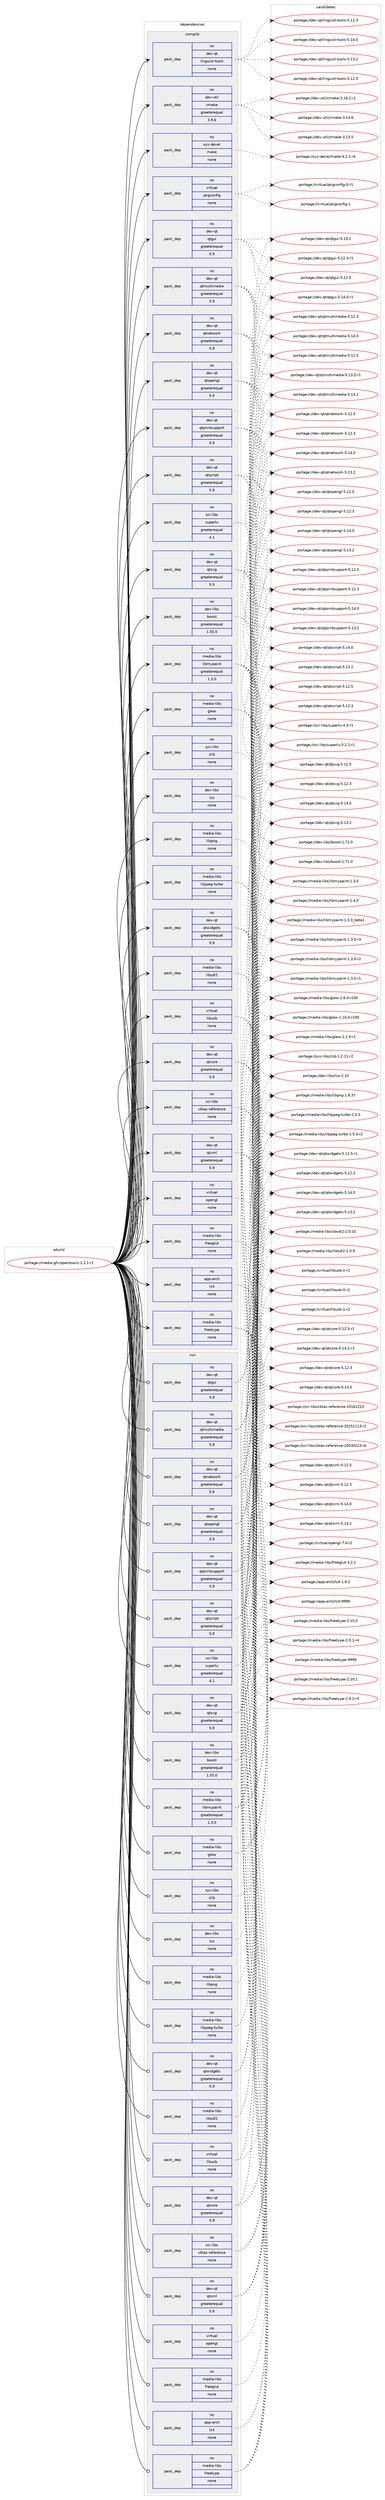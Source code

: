 digraph prolog {

# *************
# Graph options
# *************

newrank=true;
concentrate=true;
compound=true;
graph [rankdir=LR,fontname=Helvetica,fontsize=10,ranksep=1.5];#, ranksep=2.5, nodesep=0.2];
edge  [arrowhead=vee];
node  [fontname=Helvetica,fontsize=10];

# **********
# The ebuild
# **********

subgraph cluster_leftcol {
color=gray;
label=<<i>ebuild</i>>;
id [label="portage://media-gfx/opentoonz-1.2.1-r1", color=red, width=4, href="../media-gfx/opentoonz-1.2.1-r1.svg"];
}

# ****************
# The dependencies
# ****************

subgraph cluster_midcol {
color=gray;
label=<<i>dependencies</i>>;
subgraph cluster_compile {
fillcolor="#eeeeee";
style=filled;
label=<<i>compile</i>>;
subgraph pack165489 {
dependency219060 [label=<<TABLE BORDER="0" CELLBORDER="1" CELLSPACING="0" CELLPADDING="4" WIDTH="220"><TR><TD ROWSPAN="6" CELLPADDING="30">pack_dep</TD></TR><TR><TD WIDTH="110">no</TD></TR><TR><TD>app-arch</TD></TR><TR><TD>lz4</TD></TR><TR><TD>none</TD></TR><TR><TD></TD></TR></TABLE>>, shape=none, color=blue];
}
id:e -> dependency219060:w [weight=20,style="solid",arrowhead="vee"];
subgraph pack165490 {
dependency219061 [label=<<TABLE BORDER="0" CELLBORDER="1" CELLSPACING="0" CELLPADDING="4" WIDTH="220"><TR><TD ROWSPAN="6" CELLPADDING="30">pack_dep</TD></TR><TR><TD WIDTH="110">no</TD></TR><TR><TD>dev-libs</TD></TR><TR><TD>boost</TD></TR><TR><TD>greaterequal</TD></TR><TR><TD>1.55.0</TD></TR></TABLE>>, shape=none, color=blue];
}
id:e -> dependency219061:w [weight=20,style="solid",arrowhead="vee"];
subgraph pack165491 {
dependency219062 [label=<<TABLE BORDER="0" CELLBORDER="1" CELLSPACING="0" CELLPADDING="4" WIDTH="220"><TR><TD ROWSPAN="6" CELLPADDING="30">pack_dep</TD></TR><TR><TD WIDTH="110">no</TD></TR><TR><TD>dev-libs</TD></TR><TR><TD>lzo</TD></TR><TR><TD>none</TD></TR><TR><TD></TD></TR></TABLE>>, shape=none, color=blue];
}
id:e -> dependency219062:w [weight=20,style="solid",arrowhead="vee"];
subgraph pack165492 {
dependency219063 [label=<<TABLE BORDER="0" CELLBORDER="1" CELLSPACING="0" CELLPADDING="4" WIDTH="220"><TR><TD ROWSPAN="6" CELLPADDING="30">pack_dep</TD></TR><TR><TD WIDTH="110">no</TD></TR><TR><TD>dev-qt</TD></TR><TR><TD>linguist-tools</TD></TR><TR><TD>none</TD></TR><TR><TD></TD></TR></TABLE>>, shape=none, color=blue];
}
id:e -> dependency219063:w [weight=20,style="solid",arrowhead="vee"];
subgraph pack165493 {
dependency219064 [label=<<TABLE BORDER="0" CELLBORDER="1" CELLSPACING="0" CELLPADDING="4" WIDTH="220"><TR><TD ROWSPAN="6" CELLPADDING="30">pack_dep</TD></TR><TR><TD WIDTH="110">no</TD></TR><TR><TD>dev-qt</TD></TR><TR><TD>qtcore</TD></TR><TR><TD>greaterequal</TD></TR><TR><TD>5.9</TD></TR></TABLE>>, shape=none, color=blue];
}
id:e -> dependency219064:w [weight=20,style="solid",arrowhead="vee"];
subgraph pack165494 {
dependency219065 [label=<<TABLE BORDER="0" CELLBORDER="1" CELLSPACING="0" CELLPADDING="4" WIDTH="220"><TR><TD ROWSPAN="6" CELLPADDING="30">pack_dep</TD></TR><TR><TD WIDTH="110">no</TD></TR><TR><TD>dev-qt</TD></TR><TR><TD>qtgui</TD></TR><TR><TD>greaterequal</TD></TR><TR><TD>5.9</TD></TR></TABLE>>, shape=none, color=blue];
}
id:e -> dependency219065:w [weight=20,style="solid",arrowhead="vee"];
subgraph pack165495 {
dependency219066 [label=<<TABLE BORDER="0" CELLBORDER="1" CELLSPACING="0" CELLPADDING="4" WIDTH="220"><TR><TD ROWSPAN="6" CELLPADDING="30">pack_dep</TD></TR><TR><TD WIDTH="110">no</TD></TR><TR><TD>dev-qt</TD></TR><TR><TD>qtmultimedia</TD></TR><TR><TD>greaterequal</TD></TR><TR><TD>5.9</TD></TR></TABLE>>, shape=none, color=blue];
}
id:e -> dependency219066:w [weight=20,style="solid",arrowhead="vee"];
subgraph pack165496 {
dependency219067 [label=<<TABLE BORDER="0" CELLBORDER="1" CELLSPACING="0" CELLPADDING="4" WIDTH="220"><TR><TD ROWSPAN="6" CELLPADDING="30">pack_dep</TD></TR><TR><TD WIDTH="110">no</TD></TR><TR><TD>dev-qt</TD></TR><TR><TD>qtnetwork</TD></TR><TR><TD>greaterequal</TD></TR><TR><TD>5.9</TD></TR></TABLE>>, shape=none, color=blue];
}
id:e -> dependency219067:w [weight=20,style="solid",arrowhead="vee"];
subgraph pack165497 {
dependency219068 [label=<<TABLE BORDER="0" CELLBORDER="1" CELLSPACING="0" CELLPADDING="4" WIDTH="220"><TR><TD ROWSPAN="6" CELLPADDING="30">pack_dep</TD></TR><TR><TD WIDTH="110">no</TD></TR><TR><TD>dev-qt</TD></TR><TR><TD>qtopengl</TD></TR><TR><TD>greaterequal</TD></TR><TR><TD>5.9</TD></TR></TABLE>>, shape=none, color=blue];
}
id:e -> dependency219068:w [weight=20,style="solid",arrowhead="vee"];
subgraph pack165498 {
dependency219069 [label=<<TABLE BORDER="0" CELLBORDER="1" CELLSPACING="0" CELLPADDING="4" WIDTH="220"><TR><TD ROWSPAN="6" CELLPADDING="30">pack_dep</TD></TR><TR><TD WIDTH="110">no</TD></TR><TR><TD>dev-qt</TD></TR><TR><TD>qtprintsupport</TD></TR><TR><TD>greaterequal</TD></TR><TR><TD>5.9</TD></TR></TABLE>>, shape=none, color=blue];
}
id:e -> dependency219069:w [weight=20,style="solid",arrowhead="vee"];
subgraph pack165499 {
dependency219070 [label=<<TABLE BORDER="0" CELLBORDER="1" CELLSPACING="0" CELLPADDING="4" WIDTH="220"><TR><TD ROWSPAN="6" CELLPADDING="30">pack_dep</TD></TR><TR><TD WIDTH="110">no</TD></TR><TR><TD>dev-qt</TD></TR><TR><TD>qtscript</TD></TR><TR><TD>greaterequal</TD></TR><TR><TD>5.9</TD></TR></TABLE>>, shape=none, color=blue];
}
id:e -> dependency219070:w [weight=20,style="solid",arrowhead="vee"];
subgraph pack165500 {
dependency219071 [label=<<TABLE BORDER="0" CELLBORDER="1" CELLSPACING="0" CELLPADDING="4" WIDTH="220"><TR><TD ROWSPAN="6" CELLPADDING="30">pack_dep</TD></TR><TR><TD WIDTH="110">no</TD></TR><TR><TD>dev-qt</TD></TR><TR><TD>qtsvg</TD></TR><TR><TD>greaterequal</TD></TR><TR><TD>5.9</TD></TR></TABLE>>, shape=none, color=blue];
}
id:e -> dependency219071:w [weight=20,style="solid",arrowhead="vee"];
subgraph pack165501 {
dependency219072 [label=<<TABLE BORDER="0" CELLBORDER="1" CELLSPACING="0" CELLPADDING="4" WIDTH="220"><TR><TD ROWSPAN="6" CELLPADDING="30">pack_dep</TD></TR><TR><TD WIDTH="110">no</TD></TR><TR><TD>dev-qt</TD></TR><TR><TD>qtwidgets</TD></TR><TR><TD>greaterequal</TD></TR><TR><TD>5.9</TD></TR></TABLE>>, shape=none, color=blue];
}
id:e -> dependency219072:w [weight=20,style="solid",arrowhead="vee"];
subgraph pack165502 {
dependency219073 [label=<<TABLE BORDER="0" CELLBORDER="1" CELLSPACING="0" CELLPADDING="4" WIDTH="220"><TR><TD ROWSPAN="6" CELLPADDING="30">pack_dep</TD></TR><TR><TD WIDTH="110">no</TD></TR><TR><TD>dev-qt</TD></TR><TR><TD>qtxml</TD></TR><TR><TD>greaterequal</TD></TR><TR><TD>5.9</TD></TR></TABLE>>, shape=none, color=blue];
}
id:e -> dependency219073:w [weight=20,style="solid",arrowhead="vee"];
subgraph pack165503 {
dependency219074 [label=<<TABLE BORDER="0" CELLBORDER="1" CELLSPACING="0" CELLPADDING="4" WIDTH="220"><TR><TD ROWSPAN="6" CELLPADDING="30">pack_dep</TD></TR><TR><TD WIDTH="110">no</TD></TR><TR><TD>dev-util</TD></TR><TR><TD>cmake</TD></TR><TR><TD>greaterequal</TD></TR><TR><TD>3.9.6</TD></TR></TABLE>>, shape=none, color=blue];
}
id:e -> dependency219074:w [weight=20,style="solid",arrowhead="vee"];
subgraph pack165504 {
dependency219075 [label=<<TABLE BORDER="0" CELLBORDER="1" CELLSPACING="0" CELLPADDING="4" WIDTH="220"><TR><TD ROWSPAN="6" CELLPADDING="30">pack_dep</TD></TR><TR><TD WIDTH="110">no</TD></TR><TR><TD>media-libs</TD></TR><TR><TD>freeglut</TD></TR><TR><TD>none</TD></TR><TR><TD></TD></TR></TABLE>>, shape=none, color=blue];
}
id:e -> dependency219075:w [weight=20,style="solid",arrowhead="vee"];
subgraph pack165505 {
dependency219076 [label=<<TABLE BORDER="0" CELLBORDER="1" CELLSPACING="0" CELLPADDING="4" WIDTH="220"><TR><TD ROWSPAN="6" CELLPADDING="30">pack_dep</TD></TR><TR><TD WIDTH="110">no</TD></TR><TR><TD>media-libs</TD></TR><TR><TD>freetype</TD></TR><TR><TD>none</TD></TR><TR><TD></TD></TR></TABLE>>, shape=none, color=blue];
}
id:e -> dependency219076:w [weight=20,style="solid",arrowhead="vee"];
subgraph pack165506 {
dependency219077 [label=<<TABLE BORDER="0" CELLBORDER="1" CELLSPACING="0" CELLPADDING="4" WIDTH="220"><TR><TD ROWSPAN="6" CELLPADDING="30">pack_dep</TD></TR><TR><TD WIDTH="110">no</TD></TR><TR><TD>media-libs</TD></TR><TR><TD>glew</TD></TR><TR><TD>none</TD></TR><TR><TD></TD></TR></TABLE>>, shape=none, color=blue];
}
id:e -> dependency219077:w [weight=20,style="solid",arrowhead="vee"];
subgraph pack165507 {
dependency219078 [label=<<TABLE BORDER="0" CELLBORDER="1" CELLSPACING="0" CELLPADDING="4" WIDTH="220"><TR><TD ROWSPAN="6" CELLPADDING="30">pack_dep</TD></TR><TR><TD WIDTH="110">no</TD></TR><TR><TD>media-libs</TD></TR><TR><TD>libjpeg-turbo</TD></TR><TR><TD>none</TD></TR><TR><TD></TD></TR></TABLE>>, shape=none, color=blue];
}
id:e -> dependency219078:w [weight=20,style="solid",arrowhead="vee"];
subgraph pack165508 {
dependency219079 [label=<<TABLE BORDER="0" CELLBORDER="1" CELLSPACING="0" CELLPADDING="4" WIDTH="220"><TR><TD ROWSPAN="6" CELLPADDING="30">pack_dep</TD></TR><TR><TD WIDTH="110">no</TD></TR><TR><TD>media-libs</TD></TR><TR><TD>libmypaint</TD></TR><TR><TD>greaterequal</TD></TR><TR><TD>1.3.0</TD></TR></TABLE>>, shape=none, color=blue];
}
id:e -> dependency219079:w [weight=20,style="solid",arrowhead="vee"];
subgraph pack165509 {
dependency219080 [label=<<TABLE BORDER="0" CELLBORDER="1" CELLSPACING="0" CELLPADDING="4" WIDTH="220"><TR><TD ROWSPAN="6" CELLPADDING="30">pack_dep</TD></TR><TR><TD WIDTH="110">no</TD></TR><TR><TD>media-libs</TD></TR><TR><TD>libpng</TD></TR><TR><TD>none</TD></TR><TR><TD></TD></TR></TABLE>>, shape=none, color=blue];
}
id:e -> dependency219080:w [weight=20,style="solid",arrowhead="vee"];
subgraph pack165510 {
dependency219081 [label=<<TABLE BORDER="0" CELLBORDER="1" CELLSPACING="0" CELLPADDING="4" WIDTH="220"><TR><TD ROWSPAN="6" CELLPADDING="30">pack_dep</TD></TR><TR><TD WIDTH="110">no</TD></TR><TR><TD>media-libs</TD></TR><TR><TD>libsdl2</TD></TR><TR><TD>none</TD></TR><TR><TD></TD></TR></TABLE>>, shape=none, color=blue];
}
id:e -> dependency219081:w [weight=20,style="solid",arrowhead="vee"];
subgraph pack165511 {
dependency219082 [label=<<TABLE BORDER="0" CELLBORDER="1" CELLSPACING="0" CELLPADDING="4" WIDTH="220"><TR><TD ROWSPAN="6" CELLPADDING="30">pack_dep</TD></TR><TR><TD WIDTH="110">no</TD></TR><TR><TD>sci-libs</TD></TR><TR><TD>cblas-reference</TD></TR><TR><TD>none</TD></TR><TR><TD></TD></TR></TABLE>>, shape=none, color=blue];
}
id:e -> dependency219082:w [weight=20,style="solid",arrowhead="vee"];
subgraph pack165512 {
dependency219083 [label=<<TABLE BORDER="0" CELLBORDER="1" CELLSPACING="0" CELLPADDING="4" WIDTH="220"><TR><TD ROWSPAN="6" CELLPADDING="30">pack_dep</TD></TR><TR><TD WIDTH="110">no</TD></TR><TR><TD>sci-libs</TD></TR><TR><TD>superlu</TD></TR><TR><TD>greaterequal</TD></TR><TR><TD>4.1</TD></TR></TABLE>>, shape=none, color=blue];
}
id:e -> dependency219083:w [weight=20,style="solid",arrowhead="vee"];
subgraph pack165513 {
dependency219084 [label=<<TABLE BORDER="0" CELLBORDER="1" CELLSPACING="0" CELLPADDING="4" WIDTH="220"><TR><TD ROWSPAN="6" CELLPADDING="30">pack_dep</TD></TR><TR><TD WIDTH="110">no</TD></TR><TR><TD>sys-devel</TD></TR><TR><TD>make</TD></TR><TR><TD>none</TD></TR><TR><TD></TD></TR></TABLE>>, shape=none, color=blue];
}
id:e -> dependency219084:w [weight=20,style="solid",arrowhead="vee"];
subgraph pack165514 {
dependency219085 [label=<<TABLE BORDER="0" CELLBORDER="1" CELLSPACING="0" CELLPADDING="4" WIDTH="220"><TR><TD ROWSPAN="6" CELLPADDING="30">pack_dep</TD></TR><TR><TD WIDTH="110">no</TD></TR><TR><TD>sys-libs</TD></TR><TR><TD>zlib</TD></TR><TR><TD>none</TD></TR><TR><TD></TD></TR></TABLE>>, shape=none, color=blue];
}
id:e -> dependency219085:w [weight=20,style="solid",arrowhead="vee"];
subgraph pack165515 {
dependency219086 [label=<<TABLE BORDER="0" CELLBORDER="1" CELLSPACING="0" CELLPADDING="4" WIDTH="220"><TR><TD ROWSPAN="6" CELLPADDING="30">pack_dep</TD></TR><TR><TD WIDTH="110">no</TD></TR><TR><TD>virtual</TD></TR><TR><TD>libusb</TD></TR><TR><TD>none</TD></TR><TR><TD></TD></TR></TABLE>>, shape=none, color=blue];
}
id:e -> dependency219086:w [weight=20,style="solid",arrowhead="vee"];
subgraph pack165516 {
dependency219087 [label=<<TABLE BORDER="0" CELLBORDER="1" CELLSPACING="0" CELLPADDING="4" WIDTH="220"><TR><TD ROWSPAN="6" CELLPADDING="30">pack_dep</TD></TR><TR><TD WIDTH="110">no</TD></TR><TR><TD>virtual</TD></TR><TR><TD>opengl</TD></TR><TR><TD>none</TD></TR><TR><TD></TD></TR></TABLE>>, shape=none, color=blue];
}
id:e -> dependency219087:w [weight=20,style="solid",arrowhead="vee"];
subgraph pack165517 {
dependency219088 [label=<<TABLE BORDER="0" CELLBORDER="1" CELLSPACING="0" CELLPADDING="4" WIDTH="220"><TR><TD ROWSPAN="6" CELLPADDING="30">pack_dep</TD></TR><TR><TD WIDTH="110">no</TD></TR><TR><TD>virtual</TD></TR><TR><TD>pkgconfig</TD></TR><TR><TD>none</TD></TR><TR><TD></TD></TR></TABLE>>, shape=none, color=blue];
}
id:e -> dependency219088:w [weight=20,style="solid",arrowhead="vee"];
}
subgraph cluster_compileandrun {
fillcolor="#eeeeee";
style=filled;
label=<<i>compile and run</i>>;
}
subgraph cluster_run {
fillcolor="#eeeeee";
style=filled;
label=<<i>run</i>>;
subgraph pack165518 {
dependency219089 [label=<<TABLE BORDER="0" CELLBORDER="1" CELLSPACING="0" CELLPADDING="4" WIDTH="220"><TR><TD ROWSPAN="6" CELLPADDING="30">pack_dep</TD></TR><TR><TD WIDTH="110">no</TD></TR><TR><TD>app-arch</TD></TR><TR><TD>lz4</TD></TR><TR><TD>none</TD></TR><TR><TD></TD></TR></TABLE>>, shape=none, color=blue];
}
id:e -> dependency219089:w [weight=20,style="solid",arrowhead="odot"];
subgraph pack165519 {
dependency219090 [label=<<TABLE BORDER="0" CELLBORDER="1" CELLSPACING="0" CELLPADDING="4" WIDTH="220"><TR><TD ROWSPAN="6" CELLPADDING="30">pack_dep</TD></TR><TR><TD WIDTH="110">no</TD></TR><TR><TD>dev-libs</TD></TR><TR><TD>boost</TD></TR><TR><TD>greaterequal</TD></TR><TR><TD>1.55.0</TD></TR></TABLE>>, shape=none, color=blue];
}
id:e -> dependency219090:w [weight=20,style="solid",arrowhead="odot"];
subgraph pack165520 {
dependency219091 [label=<<TABLE BORDER="0" CELLBORDER="1" CELLSPACING="0" CELLPADDING="4" WIDTH="220"><TR><TD ROWSPAN="6" CELLPADDING="30">pack_dep</TD></TR><TR><TD WIDTH="110">no</TD></TR><TR><TD>dev-libs</TD></TR><TR><TD>lzo</TD></TR><TR><TD>none</TD></TR><TR><TD></TD></TR></TABLE>>, shape=none, color=blue];
}
id:e -> dependency219091:w [weight=20,style="solid",arrowhead="odot"];
subgraph pack165521 {
dependency219092 [label=<<TABLE BORDER="0" CELLBORDER="1" CELLSPACING="0" CELLPADDING="4" WIDTH="220"><TR><TD ROWSPAN="6" CELLPADDING="30">pack_dep</TD></TR><TR><TD WIDTH="110">no</TD></TR><TR><TD>dev-qt</TD></TR><TR><TD>qtcore</TD></TR><TR><TD>greaterequal</TD></TR><TR><TD>5.9</TD></TR></TABLE>>, shape=none, color=blue];
}
id:e -> dependency219092:w [weight=20,style="solid",arrowhead="odot"];
subgraph pack165522 {
dependency219093 [label=<<TABLE BORDER="0" CELLBORDER="1" CELLSPACING="0" CELLPADDING="4" WIDTH="220"><TR><TD ROWSPAN="6" CELLPADDING="30">pack_dep</TD></TR><TR><TD WIDTH="110">no</TD></TR><TR><TD>dev-qt</TD></TR><TR><TD>qtgui</TD></TR><TR><TD>greaterequal</TD></TR><TR><TD>5.9</TD></TR></TABLE>>, shape=none, color=blue];
}
id:e -> dependency219093:w [weight=20,style="solid",arrowhead="odot"];
subgraph pack165523 {
dependency219094 [label=<<TABLE BORDER="0" CELLBORDER="1" CELLSPACING="0" CELLPADDING="4" WIDTH="220"><TR><TD ROWSPAN="6" CELLPADDING="30">pack_dep</TD></TR><TR><TD WIDTH="110">no</TD></TR><TR><TD>dev-qt</TD></TR><TR><TD>qtmultimedia</TD></TR><TR><TD>greaterequal</TD></TR><TR><TD>5.9</TD></TR></TABLE>>, shape=none, color=blue];
}
id:e -> dependency219094:w [weight=20,style="solid",arrowhead="odot"];
subgraph pack165524 {
dependency219095 [label=<<TABLE BORDER="0" CELLBORDER="1" CELLSPACING="0" CELLPADDING="4" WIDTH="220"><TR><TD ROWSPAN="6" CELLPADDING="30">pack_dep</TD></TR><TR><TD WIDTH="110">no</TD></TR><TR><TD>dev-qt</TD></TR><TR><TD>qtnetwork</TD></TR><TR><TD>greaterequal</TD></TR><TR><TD>5.9</TD></TR></TABLE>>, shape=none, color=blue];
}
id:e -> dependency219095:w [weight=20,style="solid",arrowhead="odot"];
subgraph pack165525 {
dependency219096 [label=<<TABLE BORDER="0" CELLBORDER="1" CELLSPACING="0" CELLPADDING="4" WIDTH="220"><TR><TD ROWSPAN="6" CELLPADDING="30">pack_dep</TD></TR><TR><TD WIDTH="110">no</TD></TR><TR><TD>dev-qt</TD></TR><TR><TD>qtopengl</TD></TR><TR><TD>greaterequal</TD></TR><TR><TD>5.9</TD></TR></TABLE>>, shape=none, color=blue];
}
id:e -> dependency219096:w [weight=20,style="solid",arrowhead="odot"];
subgraph pack165526 {
dependency219097 [label=<<TABLE BORDER="0" CELLBORDER="1" CELLSPACING="0" CELLPADDING="4" WIDTH="220"><TR><TD ROWSPAN="6" CELLPADDING="30">pack_dep</TD></TR><TR><TD WIDTH="110">no</TD></TR><TR><TD>dev-qt</TD></TR><TR><TD>qtprintsupport</TD></TR><TR><TD>greaterequal</TD></TR><TR><TD>5.9</TD></TR></TABLE>>, shape=none, color=blue];
}
id:e -> dependency219097:w [weight=20,style="solid",arrowhead="odot"];
subgraph pack165527 {
dependency219098 [label=<<TABLE BORDER="0" CELLBORDER="1" CELLSPACING="0" CELLPADDING="4" WIDTH="220"><TR><TD ROWSPAN="6" CELLPADDING="30">pack_dep</TD></TR><TR><TD WIDTH="110">no</TD></TR><TR><TD>dev-qt</TD></TR><TR><TD>qtscript</TD></TR><TR><TD>greaterequal</TD></TR><TR><TD>5.9</TD></TR></TABLE>>, shape=none, color=blue];
}
id:e -> dependency219098:w [weight=20,style="solid",arrowhead="odot"];
subgraph pack165528 {
dependency219099 [label=<<TABLE BORDER="0" CELLBORDER="1" CELLSPACING="0" CELLPADDING="4" WIDTH="220"><TR><TD ROWSPAN="6" CELLPADDING="30">pack_dep</TD></TR><TR><TD WIDTH="110">no</TD></TR><TR><TD>dev-qt</TD></TR><TR><TD>qtsvg</TD></TR><TR><TD>greaterequal</TD></TR><TR><TD>5.9</TD></TR></TABLE>>, shape=none, color=blue];
}
id:e -> dependency219099:w [weight=20,style="solid",arrowhead="odot"];
subgraph pack165529 {
dependency219100 [label=<<TABLE BORDER="0" CELLBORDER="1" CELLSPACING="0" CELLPADDING="4" WIDTH="220"><TR><TD ROWSPAN="6" CELLPADDING="30">pack_dep</TD></TR><TR><TD WIDTH="110">no</TD></TR><TR><TD>dev-qt</TD></TR><TR><TD>qtwidgets</TD></TR><TR><TD>greaterequal</TD></TR><TR><TD>5.9</TD></TR></TABLE>>, shape=none, color=blue];
}
id:e -> dependency219100:w [weight=20,style="solid",arrowhead="odot"];
subgraph pack165530 {
dependency219101 [label=<<TABLE BORDER="0" CELLBORDER="1" CELLSPACING="0" CELLPADDING="4" WIDTH="220"><TR><TD ROWSPAN="6" CELLPADDING="30">pack_dep</TD></TR><TR><TD WIDTH="110">no</TD></TR><TR><TD>dev-qt</TD></TR><TR><TD>qtxml</TD></TR><TR><TD>greaterequal</TD></TR><TR><TD>5.9</TD></TR></TABLE>>, shape=none, color=blue];
}
id:e -> dependency219101:w [weight=20,style="solid",arrowhead="odot"];
subgraph pack165531 {
dependency219102 [label=<<TABLE BORDER="0" CELLBORDER="1" CELLSPACING="0" CELLPADDING="4" WIDTH="220"><TR><TD ROWSPAN="6" CELLPADDING="30">pack_dep</TD></TR><TR><TD WIDTH="110">no</TD></TR><TR><TD>media-libs</TD></TR><TR><TD>freeglut</TD></TR><TR><TD>none</TD></TR><TR><TD></TD></TR></TABLE>>, shape=none, color=blue];
}
id:e -> dependency219102:w [weight=20,style="solid",arrowhead="odot"];
subgraph pack165532 {
dependency219103 [label=<<TABLE BORDER="0" CELLBORDER="1" CELLSPACING="0" CELLPADDING="4" WIDTH="220"><TR><TD ROWSPAN="6" CELLPADDING="30">pack_dep</TD></TR><TR><TD WIDTH="110">no</TD></TR><TR><TD>media-libs</TD></TR><TR><TD>freetype</TD></TR><TR><TD>none</TD></TR><TR><TD></TD></TR></TABLE>>, shape=none, color=blue];
}
id:e -> dependency219103:w [weight=20,style="solid",arrowhead="odot"];
subgraph pack165533 {
dependency219104 [label=<<TABLE BORDER="0" CELLBORDER="1" CELLSPACING="0" CELLPADDING="4" WIDTH="220"><TR><TD ROWSPAN="6" CELLPADDING="30">pack_dep</TD></TR><TR><TD WIDTH="110">no</TD></TR><TR><TD>media-libs</TD></TR><TR><TD>glew</TD></TR><TR><TD>none</TD></TR><TR><TD></TD></TR></TABLE>>, shape=none, color=blue];
}
id:e -> dependency219104:w [weight=20,style="solid",arrowhead="odot"];
subgraph pack165534 {
dependency219105 [label=<<TABLE BORDER="0" CELLBORDER="1" CELLSPACING="0" CELLPADDING="4" WIDTH="220"><TR><TD ROWSPAN="6" CELLPADDING="30">pack_dep</TD></TR><TR><TD WIDTH="110">no</TD></TR><TR><TD>media-libs</TD></TR><TR><TD>libjpeg-turbo</TD></TR><TR><TD>none</TD></TR><TR><TD></TD></TR></TABLE>>, shape=none, color=blue];
}
id:e -> dependency219105:w [weight=20,style="solid",arrowhead="odot"];
subgraph pack165535 {
dependency219106 [label=<<TABLE BORDER="0" CELLBORDER="1" CELLSPACING="0" CELLPADDING="4" WIDTH="220"><TR><TD ROWSPAN="6" CELLPADDING="30">pack_dep</TD></TR><TR><TD WIDTH="110">no</TD></TR><TR><TD>media-libs</TD></TR><TR><TD>libmypaint</TD></TR><TR><TD>greaterequal</TD></TR><TR><TD>1.3.0</TD></TR></TABLE>>, shape=none, color=blue];
}
id:e -> dependency219106:w [weight=20,style="solid",arrowhead="odot"];
subgraph pack165536 {
dependency219107 [label=<<TABLE BORDER="0" CELLBORDER="1" CELLSPACING="0" CELLPADDING="4" WIDTH="220"><TR><TD ROWSPAN="6" CELLPADDING="30">pack_dep</TD></TR><TR><TD WIDTH="110">no</TD></TR><TR><TD>media-libs</TD></TR><TR><TD>libpng</TD></TR><TR><TD>none</TD></TR><TR><TD></TD></TR></TABLE>>, shape=none, color=blue];
}
id:e -> dependency219107:w [weight=20,style="solid",arrowhead="odot"];
subgraph pack165537 {
dependency219108 [label=<<TABLE BORDER="0" CELLBORDER="1" CELLSPACING="0" CELLPADDING="4" WIDTH="220"><TR><TD ROWSPAN="6" CELLPADDING="30">pack_dep</TD></TR><TR><TD WIDTH="110">no</TD></TR><TR><TD>media-libs</TD></TR><TR><TD>libsdl2</TD></TR><TR><TD>none</TD></TR><TR><TD></TD></TR></TABLE>>, shape=none, color=blue];
}
id:e -> dependency219108:w [weight=20,style="solid",arrowhead="odot"];
subgraph pack165538 {
dependency219109 [label=<<TABLE BORDER="0" CELLBORDER="1" CELLSPACING="0" CELLPADDING="4" WIDTH="220"><TR><TD ROWSPAN="6" CELLPADDING="30">pack_dep</TD></TR><TR><TD WIDTH="110">no</TD></TR><TR><TD>sci-libs</TD></TR><TR><TD>cblas-reference</TD></TR><TR><TD>none</TD></TR><TR><TD></TD></TR></TABLE>>, shape=none, color=blue];
}
id:e -> dependency219109:w [weight=20,style="solid",arrowhead="odot"];
subgraph pack165539 {
dependency219110 [label=<<TABLE BORDER="0" CELLBORDER="1" CELLSPACING="0" CELLPADDING="4" WIDTH="220"><TR><TD ROWSPAN="6" CELLPADDING="30">pack_dep</TD></TR><TR><TD WIDTH="110">no</TD></TR><TR><TD>sci-libs</TD></TR><TR><TD>superlu</TD></TR><TR><TD>greaterequal</TD></TR><TR><TD>4.1</TD></TR></TABLE>>, shape=none, color=blue];
}
id:e -> dependency219110:w [weight=20,style="solid",arrowhead="odot"];
subgraph pack165540 {
dependency219111 [label=<<TABLE BORDER="0" CELLBORDER="1" CELLSPACING="0" CELLPADDING="4" WIDTH="220"><TR><TD ROWSPAN="6" CELLPADDING="30">pack_dep</TD></TR><TR><TD WIDTH="110">no</TD></TR><TR><TD>sys-libs</TD></TR><TR><TD>zlib</TD></TR><TR><TD>none</TD></TR><TR><TD></TD></TR></TABLE>>, shape=none, color=blue];
}
id:e -> dependency219111:w [weight=20,style="solid",arrowhead="odot"];
subgraph pack165541 {
dependency219112 [label=<<TABLE BORDER="0" CELLBORDER="1" CELLSPACING="0" CELLPADDING="4" WIDTH="220"><TR><TD ROWSPAN="6" CELLPADDING="30">pack_dep</TD></TR><TR><TD WIDTH="110">no</TD></TR><TR><TD>virtual</TD></TR><TR><TD>libusb</TD></TR><TR><TD>none</TD></TR><TR><TD></TD></TR></TABLE>>, shape=none, color=blue];
}
id:e -> dependency219112:w [weight=20,style="solid",arrowhead="odot"];
subgraph pack165542 {
dependency219113 [label=<<TABLE BORDER="0" CELLBORDER="1" CELLSPACING="0" CELLPADDING="4" WIDTH="220"><TR><TD ROWSPAN="6" CELLPADDING="30">pack_dep</TD></TR><TR><TD WIDTH="110">no</TD></TR><TR><TD>virtual</TD></TR><TR><TD>opengl</TD></TR><TR><TD>none</TD></TR><TR><TD></TD></TR></TABLE>>, shape=none, color=blue];
}
id:e -> dependency219113:w [weight=20,style="solid",arrowhead="odot"];
}
}

# **************
# The candidates
# **************

subgraph cluster_choices {
rank=same;
color=gray;
label=<<i>candidates</i>>;

subgraph choice165489 {
color=black;
nodesep=1;
choice9711211245971149910447108122524557575757 [label="portage://app-arch/lz4-9999", color=red, width=4,href="../app-arch/lz4-9999.svg"];
choice971121124597114991044710812252454946574650 [label="portage://app-arch/lz4-1.9.2", color=red, width=4,href="../app-arch/lz4-1.9.2.svg"];
dependency219060:e -> choice9711211245971149910447108122524557575757:w [style=dotted,weight="100"];
dependency219060:e -> choice971121124597114991044710812252454946574650:w [style=dotted,weight="100"];
}
subgraph choice165490 {
color=black;
nodesep=1;
choice1001011184510810598115479811111111511645494655504648 [label="portage://dev-libs/boost-1.72.0", color=red, width=4,href="../dev-libs/boost-1.72.0.svg"];
choice1001011184510810598115479811111111511645494655494648 [label="portage://dev-libs/boost-1.71.0", color=red, width=4,href="../dev-libs/boost-1.71.0.svg"];
dependency219061:e -> choice1001011184510810598115479811111111511645494655504648:w [style=dotted,weight="100"];
dependency219061:e -> choice1001011184510810598115479811111111511645494655494648:w [style=dotted,weight="100"];
}
subgraph choice165491 {
color=black;
nodesep=1;
choice1001011184510810598115471081221114550464948 [label="portage://dev-libs/lzo-2.10", color=red, width=4,href="../dev-libs/lzo-2.10.svg"];
dependency219062:e -> choice1001011184510810598115471081221114550464948:w [style=dotted,weight="100"];
}
subgraph choice165492 {
color=black;
nodesep=1;
choice10010111845113116471081051101031171051151164511611111110811545534649524648 [label="portage://dev-qt/linguist-tools-5.14.0", color=red, width=4,href="../dev-qt/linguist-tools-5.14.0.svg"];
choice10010111845113116471081051101031171051151164511611111110811545534649514650 [label="portage://dev-qt/linguist-tools-5.13.2", color=red, width=4,href="../dev-qt/linguist-tools-5.13.2.svg"];
choice10010111845113116471081051101031171051151164511611111110811545534649504653 [label="portage://dev-qt/linguist-tools-5.12.5", color=red, width=4,href="../dev-qt/linguist-tools-5.12.5.svg"];
choice10010111845113116471081051101031171051151164511611111110811545534649504651 [label="portage://dev-qt/linguist-tools-5.12.3", color=red, width=4,href="../dev-qt/linguist-tools-5.12.3.svg"];
dependency219063:e -> choice10010111845113116471081051101031171051151164511611111110811545534649524648:w [style=dotted,weight="100"];
dependency219063:e -> choice10010111845113116471081051101031171051151164511611111110811545534649514650:w [style=dotted,weight="100"];
dependency219063:e -> choice10010111845113116471081051101031171051151164511611111110811545534649504653:w [style=dotted,weight="100"];
dependency219063:e -> choice10010111845113116471081051101031171051151164511611111110811545534649504651:w [style=dotted,weight="100"];
}
subgraph choice165493 {
color=black;
nodesep=1;
choice10010111845113116471131169911111410145534649524648 [label="portage://dev-qt/qtcore-5.14.0", color=red, width=4,href="../dev-qt/qtcore-5.14.0.svg"];
choice100101118451131164711311699111114101455346495146504511449 [label="portage://dev-qt/qtcore-5.13.2-r1", color=red, width=4,href="../dev-qt/qtcore-5.13.2-r1.svg"];
choice100101118451131164711311699111114101455346495046534511449 [label="portage://dev-qt/qtcore-5.12.5-r1", color=red, width=4,href="../dev-qt/qtcore-5.12.5-r1.svg"];
choice10010111845113116471131169911111410145534649504651 [label="portage://dev-qt/qtcore-5.12.3", color=red, width=4,href="../dev-qt/qtcore-5.12.3.svg"];
dependency219064:e -> choice10010111845113116471131169911111410145534649524648:w [style=dotted,weight="100"];
dependency219064:e -> choice100101118451131164711311699111114101455346495146504511449:w [style=dotted,weight="100"];
dependency219064:e -> choice100101118451131164711311699111114101455346495046534511449:w [style=dotted,weight="100"];
dependency219064:e -> choice10010111845113116471131169911111410145534649504651:w [style=dotted,weight="100"];
}
subgraph choice165494 {
color=black;
nodesep=1;
choice1001011184511311647113116103117105455346495246484511449 [label="portage://dev-qt/qtgui-5.14.0-r1", color=red, width=4,href="../dev-qt/qtgui-5.14.0-r1.svg"];
choice100101118451131164711311610311710545534649514650 [label="portage://dev-qt/qtgui-5.13.2", color=red, width=4,href="../dev-qt/qtgui-5.13.2.svg"];
choice100101118451131164711311610311710545534649504653 [label="portage://dev-qt/qtgui-5.12.5", color=red, width=4,href="../dev-qt/qtgui-5.12.5.svg"];
choice1001011184511311647113116103117105455346495046514511449 [label="portage://dev-qt/qtgui-5.12.3-r1", color=red, width=4,href="../dev-qt/qtgui-5.12.3-r1.svg"];
dependency219065:e -> choice1001011184511311647113116103117105455346495246484511449:w [style=dotted,weight="100"];
dependency219065:e -> choice100101118451131164711311610311710545534649514650:w [style=dotted,weight="100"];
dependency219065:e -> choice100101118451131164711311610311710545534649504653:w [style=dotted,weight="100"];
dependency219065:e -> choice1001011184511311647113116103117105455346495046514511449:w [style=dotted,weight="100"];
}
subgraph choice165495 {
color=black;
nodesep=1;
choice10010111845113116471131161091171081161051091011001059745534649524648 [label="portage://dev-qt/qtmultimedia-5.14.0", color=red, width=4,href="../dev-qt/qtmultimedia-5.14.0.svg"];
choice100101118451131164711311610911710811610510910110010597455346495146504511449 [label="portage://dev-qt/qtmultimedia-5.13.2-r1", color=red, width=4,href="../dev-qt/qtmultimedia-5.13.2-r1.svg"];
choice10010111845113116471131161091171081161051091011001059745534649514650 [label="portage://dev-qt/qtmultimedia-5.13.2", color=red, width=4,href="../dev-qt/qtmultimedia-5.13.2.svg"];
choice10010111845113116471131161091171081161051091011001059745534649504653 [label="portage://dev-qt/qtmultimedia-5.12.5", color=red, width=4,href="../dev-qt/qtmultimedia-5.12.5.svg"];
choice10010111845113116471131161091171081161051091011001059745534649504651 [label="portage://dev-qt/qtmultimedia-5.12.3", color=red, width=4,href="../dev-qt/qtmultimedia-5.12.3.svg"];
dependency219066:e -> choice10010111845113116471131161091171081161051091011001059745534649524648:w [style=dotted,weight="100"];
dependency219066:e -> choice100101118451131164711311610911710811610510910110010597455346495146504511449:w [style=dotted,weight="100"];
dependency219066:e -> choice10010111845113116471131161091171081161051091011001059745534649514650:w [style=dotted,weight="100"];
dependency219066:e -> choice10010111845113116471131161091171081161051091011001059745534649504653:w [style=dotted,weight="100"];
dependency219066:e -> choice10010111845113116471131161091171081161051091011001059745534649504651:w [style=dotted,weight="100"];
}
subgraph choice165496 {
color=black;
nodesep=1;
choice100101118451131164711311611010111611911111410745534649524648 [label="portage://dev-qt/qtnetwork-5.14.0", color=red, width=4,href="../dev-qt/qtnetwork-5.14.0.svg"];
choice100101118451131164711311611010111611911111410745534649514650 [label="portage://dev-qt/qtnetwork-5.13.2", color=red, width=4,href="../dev-qt/qtnetwork-5.13.2.svg"];
choice100101118451131164711311611010111611911111410745534649504653 [label="portage://dev-qt/qtnetwork-5.12.5", color=red, width=4,href="../dev-qt/qtnetwork-5.12.5.svg"];
choice100101118451131164711311611010111611911111410745534649504651 [label="portage://dev-qt/qtnetwork-5.12.3", color=red, width=4,href="../dev-qt/qtnetwork-5.12.3.svg"];
dependency219067:e -> choice100101118451131164711311611010111611911111410745534649524648:w [style=dotted,weight="100"];
dependency219067:e -> choice100101118451131164711311611010111611911111410745534649514650:w [style=dotted,weight="100"];
dependency219067:e -> choice100101118451131164711311611010111611911111410745534649504653:w [style=dotted,weight="100"];
dependency219067:e -> choice100101118451131164711311611010111611911111410745534649504651:w [style=dotted,weight="100"];
}
subgraph choice165497 {
color=black;
nodesep=1;
choice100101118451131164711311611111210111010310845534649524648 [label="portage://dev-qt/qtopengl-5.14.0", color=red, width=4,href="../dev-qt/qtopengl-5.14.0.svg"];
choice100101118451131164711311611111210111010310845534649514650 [label="portage://dev-qt/qtopengl-5.13.2", color=red, width=4,href="../dev-qt/qtopengl-5.13.2.svg"];
choice100101118451131164711311611111210111010310845534649504653 [label="portage://dev-qt/qtopengl-5.12.5", color=red, width=4,href="../dev-qt/qtopengl-5.12.5.svg"];
choice100101118451131164711311611111210111010310845534649504651 [label="portage://dev-qt/qtopengl-5.12.3", color=red, width=4,href="../dev-qt/qtopengl-5.12.3.svg"];
dependency219068:e -> choice100101118451131164711311611111210111010310845534649524648:w [style=dotted,weight="100"];
dependency219068:e -> choice100101118451131164711311611111210111010310845534649514650:w [style=dotted,weight="100"];
dependency219068:e -> choice100101118451131164711311611111210111010310845534649504653:w [style=dotted,weight="100"];
dependency219068:e -> choice100101118451131164711311611111210111010310845534649504651:w [style=dotted,weight="100"];
}
subgraph choice165498 {
color=black;
nodesep=1;
choice100101118451131164711311611211410511011611511711211211111411645534649524648 [label="portage://dev-qt/qtprintsupport-5.14.0", color=red, width=4,href="../dev-qt/qtprintsupport-5.14.0.svg"];
choice100101118451131164711311611211410511011611511711211211111411645534649514650 [label="portage://dev-qt/qtprintsupport-5.13.2", color=red, width=4,href="../dev-qt/qtprintsupport-5.13.2.svg"];
choice100101118451131164711311611211410511011611511711211211111411645534649504653 [label="portage://dev-qt/qtprintsupport-5.12.5", color=red, width=4,href="../dev-qt/qtprintsupport-5.12.5.svg"];
choice100101118451131164711311611211410511011611511711211211111411645534649504651 [label="portage://dev-qt/qtprintsupport-5.12.3", color=red, width=4,href="../dev-qt/qtprintsupport-5.12.3.svg"];
dependency219069:e -> choice100101118451131164711311611211410511011611511711211211111411645534649524648:w [style=dotted,weight="100"];
dependency219069:e -> choice100101118451131164711311611211410511011611511711211211111411645534649514650:w [style=dotted,weight="100"];
dependency219069:e -> choice100101118451131164711311611211410511011611511711211211111411645534649504653:w [style=dotted,weight="100"];
dependency219069:e -> choice100101118451131164711311611211410511011611511711211211111411645534649504651:w [style=dotted,weight="100"];
}
subgraph choice165499 {
color=black;
nodesep=1;
choice10010111845113116471131161159911410511211645534649524648 [label="portage://dev-qt/qtscript-5.14.0", color=red, width=4,href="../dev-qt/qtscript-5.14.0.svg"];
choice10010111845113116471131161159911410511211645534649514650 [label="portage://dev-qt/qtscript-5.13.2", color=red, width=4,href="../dev-qt/qtscript-5.13.2.svg"];
choice10010111845113116471131161159911410511211645534649504653 [label="portage://dev-qt/qtscript-5.12.5", color=red, width=4,href="../dev-qt/qtscript-5.12.5.svg"];
choice10010111845113116471131161159911410511211645534649504651 [label="portage://dev-qt/qtscript-5.12.3", color=red, width=4,href="../dev-qt/qtscript-5.12.3.svg"];
dependency219070:e -> choice10010111845113116471131161159911410511211645534649524648:w [style=dotted,weight="100"];
dependency219070:e -> choice10010111845113116471131161159911410511211645534649514650:w [style=dotted,weight="100"];
dependency219070:e -> choice10010111845113116471131161159911410511211645534649504653:w [style=dotted,weight="100"];
dependency219070:e -> choice10010111845113116471131161159911410511211645534649504651:w [style=dotted,weight="100"];
}
subgraph choice165500 {
color=black;
nodesep=1;
choice100101118451131164711311611511810345534649524648 [label="portage://dev-qt/qtsvg-5.14.0", color=red, width=4,href="../dev-qt/qtsvg-5.14.0.svg"];
choice100101118451131164711311611511810345534649514650 [label="portage://dev-qt/qtsvg-5.13.2", color=red, width=4,href="../dev-qt/qtsvg-5.13.2.svg"];
choice100101118451131164711311611511810345534649504653 [label="portage://dev-qt/qtsvg-5.12.5", color=red, width=4,href="../dev-qt/qtsvg-5.12.5.svg"];
choice100101118451131164711311611511810345534649504651 [label="portage://dev-qt/qtsvg-5.12.3", color=red, width=4,href="../dev-qt/qtsvg-5.12.3.svg"];
dependency219071:e -> choice100101118451131164711311611511810345534649524648:w [style=dotted,weight="100"];
dependency219071:e -> choice100101118451131164711311611511810345534649514650:w [style=dotted,weight="100"];
dependency219071:e -> choice100101118451131164711311611511810345534649504653:w [style=dotted,weight="100"];
dependency219071:e -> choice100101118451131164711311611511810345534649504651:w [style=dotted,weight="100"];
}
subgraph choice165501 {
color=black;
nodesep=1;
choice100101118451131164711311611910510010310111611545534649524648 [label="portage://dev-qt/qtwidgets-5.14.0", color=red, width=4,href="../dev-qt/qtwidgets-5.14.0.svg"];
choice100101118451131164711311611910510010310111611545534649514650 [label="portage://dev-qt/qtwidgets-5.13.2", color=red, width=4,href="../dev-qt/qtwidgets-5.13.2.svg"];
choice1001011184511311647113116119105100103101116115455346495046534511449 [label="portage://dev-qt/qtwidgets-5.12.5-r1", color=red, width=4,href="../dev-qt/qtwidgets-5.12.5-r1.svg"];
choice100101118451131164711311611910510010310111611545534649504651 [label="portage://dev-qt/qtwidgets-5.12.3", color=red, width=4,href="../dev-qt/qtwidgets-5.12.3.svg"];
dependency219072:e -> choice100101118451131164711311611910510010310111611545534649524648:w [style=dotted,weight="100"];
dependency219072:e -> choice100101118451131164711311611910510010310111611545534649514650:w [style=dotted,weight="100"];
dependency219072:e -> choice1001011184511311647113116119105100103101116115455346495046534511449:w [style=dotted,weight="100"];
dependency219072:e -> choice100101118451131164711311611910510010310111611545534649504651:w [style=dotted,weight="100"];
}
subgraph choice165502 {
color=black;
nodesep=1;
choice100101118451131164711311612010910845534649524648 [label="portage://dev-qt/qtxml-5.14.0", color=red, width=4,href="../dev-qt/qtxml-5.14.0.svg"];
choice100101118451131164711311612010910845534649514650 [label="portage://dev-qt/qtxml-5.13.2", color=red, width=4,href="../dev-qt/qtxml-5.13.2.svg"];
choice100101118451131164711311612010910845534649504653 [label="portage://dev-qt/qtxml-5.12.5", color=red, width=4,href="../dev-qt/qtxml-5.12.5.svg"];
choice100101118451131164711311612010910845534649504651 [label="portage://dev-qt/qtxml-5.12.3", color=red, width=4,href="../dev-qt/qtxml-5.12.3.svg"];
dependency219073:e -> choice100101118451131164711311612010910845534649524648:w [style=dotted,weight="100"];
dependency219073:e -> choice100101118451131164711311612010910845534649514650:w [style=dotted,weight="100"];
dependency219073:e -> choice100101118451131164711311612010910845534649504653:w [style=dotted,weight="100"];
dependency219073:e -> choice100101118451131164711311612010910845534649504651:w [style=dotted,weight="100"];
}
subgraph choice165503 {
color=black;
nodesep=1;
choice10010111845117116105108479910997107101455146495446504511449 [label="portage://dev-util/cmake-3.16.2-r1", color=red, width=4,href="../dev-util/cmake-3.16.2-r1.svg"];
choice1001011184511711610510847991099710710145514649524654 [label="portage://dev-util/cmake-3.14.6", color=red, width=4,href="../dev-util/cmake-3.14.6.svg"];
choice1001011184511711610510847991099710710145514649514653 [label="portage://dev-util/cmake-3.13.5", color=red, width=4,href="../dev-util/cmake-3.13.5.svg"];
dependency219074:e -> choice10010111845117116105108479910997107101455146495446504511449:w [style=dotted,weight="100"];
dependency219074:e -> choice1001011184511711610510847991099710710145514649524654:w [style=dotted,weight="100"];
dependency219074:e -> choice1001011184511711610510847991099710710145514649514653:w [style=dotted,weight="100"];
}
subgraph choice165504 {
color=black;
nodesep=1;
choice10910110010597451081059811547102114101101103108117116455146504649 [label="portage://media-libs/freeglut-3.2.1", color=red, width=4,href="../media-libs/freeglut-3.2.1.svg"];
dependency219075:e -> choice10910110010597451081059811547102114101101103108117116455146504649:w [style=dotted,weight="100"];
}
subgraph choice165505 {
color=black;
nodesep=1;
choice109101100105974510810598115471021141011011161211121014557575757 [label="portage://media-libs/freetype-9999", color=red, width=4,href="../media-libs/freetype-9999.svg"];
choice109101100105974510810598115471021141011011161211121014550465746494511452 [label="portage://media-libs/freetype-2.9.1-r4", color=red, width=4,href="../media-libs/freetype-2.9.1-r4.svg"];
choice109101100105974510810598115471021141011011161211121014550465746494511451 [label="portage://media-libs/freetype-2.9.1-r3", color=red, width=4,href="../media-libs/freetype-2.9.1-r3.svg"];
choice1091011001059745108105981154710211410110111612111210145504649484649 [label="portage://media-libs/freetype-2.10.1", color=red, width=4,href="../media-libs/freetype-2.10.1.svg"];
choice1091011001059745108105981154710211410110111612111210145504649484648 [label="portage://media-libs/freetype-2.10.0", color=red, width=4,href="../media-libs/freetype-2.10.0.svg"];
dependency219076:e -> choice109101100105974510810598115471021141011011161211121014557575757:w [style=dotted,weight="100"];
dependency219076:e -> choice109101100105974510810598115471021141011011161211121014550465746494511452:w [style=dotted,weight="100"];
dependency219076:e -> choice109101100105974510810598115471021141011011161211121014550465746494511451:w [style=dotted,weight="100"];
dependency219076:e -> choice1091011001059745108105981154710211410110111612111210145504649484649:w [style=dotted,weight="100"];
dependency219076:e -> choice1091011001059745108105981154710211410110111612111210145504649484648:w [style=dotted,weight="100"];
}
subgraph choice165506 {
color=black;
nodesep=1;
choice109101100105974510810598115471031081011194550464946484511449 [label="portage://media-libs/glew-2.1.0-r1", color=red, width=4,href="../media-libs/glew-2.1.0-r1.svg"];
choice1091011001059745108105981154710310810111945494654464845114494848 [label="portage://media-libs/glew-1.6.0-r100", color=red, width=4,href="../media-libs/glew-1.6.0-r100.svg"];
choice109101100105974510810598115471031081011194549464948464845114494848 [label="portage://media-libs/glew-1.10.0-r100", color=red, width=4,href="../media-libs/glew-1.10.0-r100.svg"];
dependency219077:e -> choice109101100105974510810598115471031081011194550464946484511449:w [style=dotted,weight="100"];
dependency219077:e -> choice1091011001059745108105981154710310810111945494654464845114494848:w [style=dotted,weight="100"];
dependency219077:e -> choice109101100105974510810598115471031081011194549464948464845114494848:w [style=dotted,weight="100"];
}
subgraph choice165507 {
color=black;
nodesep=1;
choice10910110010597451081059811547108105981061121011034511611711498111455046484651 [label="portage://media-libs/libjpeg-turbo-2.0.3", color=red, width=4,href="../media-libs/libjpeg-turbo-2.0.3.svg"];
choice109101100105974510810598115471081059810611210110345116117114981114549465346514511450 [label="portage://media-libs/libjpeg-turbo-1.5.3-r2", color=red, width=4,href="../media-libs/libjpeg-turbo-1.5.3-r2.svg"];
dependency219078:e -> choice10910110010597451081059811547108105981061121011034511611711498111455046484651:w [style=dotted,weight="100"];
dependency219078:e -> choice109101100105974510810598115471081059810611210110345116117114981114549465346514511450:w [style=dotted,weight="100"];
}
subgraph choice165508 {
color=black;
nodesep=1;
choice109101100105974510810598115471081059810912111297105110116454946524648 [label="portage://media-libs/libmypaint-1.4.0", color=red, width=4,href="../media-libs/libmypaint-1.4.0.svg"];
choice10910110010597451081059811547108105981091211129710511011645494651464895981011169749 [label="portage://media-libs/libmypaint-1.3.0_beta1", color=red, width=4,href="../media-libs/libmypaint-1.3.0_beta1.svg"];
choice1091011001059745108105981154710810598109121112971051101164549465146484511451 [label="portage://media-libs/libmypaint-1.3.0-r3", color=red, width=4,href="../media-libs/libmypaint-1.3.0-r3.svg"];
choice1091011001059745108105981154710810598109121112971051101164549465146484511450 [label="portage://media-libs/libmypaint-1.3.0-r2", color=red, width=4,href="../media-libs/libmypaint-1.3.0-r2.svg"];
choice1091011001059745108105981154710810598109121112971051101164549465146484511449 [label="portage://media-libs/libmypaint-1.3.0-r1", color=red, width=4,href="../media-libs/libmypaint-1.3.0-r1.svg"];
choice109101100105974510810598115471081059810912111297105110116454946514648 [label="portage://media-libs/libmypaint-1.3.0", color=red, width=4,href="../media-libs/libmypaint-1.3.0.svg"];
dependency219079:e -> choice109101100105974510810598115471081059810912111297105110116454946524648:w [style=dotted,weight="100"];
dependency219079:e -> choice10910110010597451081059811547108105981091211129710511011645494651464895981011169749:w [style=dotted,weight="100"];
dependency219079:e -> choice1091011001059745108105981154710810598109121112971051101164549465146484511451:w [style=dotted,weight="100"];
dependency219079:e -> choice1091011001059745108105981154710810598109121112971051101164549465146484511450:w [style=dotted,weight="100"];
dependency219079:e -> choice1091011001059745108105981154710810598109121112971051101164549465146484511449:w [style=dotted,weight="100"];
dependency219079:e -> choice109101100105974510810598115471081059810912111297105110116454946514648:w [style=dotted,weight="100"];
}
subgraph choice165509 {
color=black;
nodesep=1;
choice109101100105974510810598115471081059811211010345494654465155 [label="portage://media-libs/libpng-1.6.37", color=red, width=4,href="../media-libs/libpng-1.6.37.svg"];
dependency219080:e -> choice109101100105974510810598115471081059811211010345494654465155:w [style=dotted,weight="100"];
}
subgraph choice165510 {
color=black;
nodesep=1;
choice109101100105974510810598115471081059811510010850455046484657 [label="portage://media-libs/libsdl2-2.0.9", color=red, width=4,href="../media-libs/libsdl2-2.0.9.svg"];
choice10910110010597451081059811547108105981151001085045504648464948 [label="portage://media-libs/libsdl2-2.0.10", color=red, width=4,href="../media-libs/libsdl2-2.0.10.svg"];
dependency219081:e -> choice109101100105974510810598115471081059811510010850455046484657:w [style=dotted,weight="100"];
dependency219081:e -> choice10910110010597451081059811547108105981151001085045504648464948:w [style=dotted,weight="100"];
}
subgraph choice165511 {
color=black;
nodesep=1;
choice115991054510810598115479998108971154511410110210111410111099101455048495449505051 [label="portage://sci-libs/cblas-reference-20161223", color=red, width=4,href="../sci-libs/cblas-reference-20161223.svg"];
choice1159910545108105981154799981089711545114101102101114101110991014550484953494949514511450 [label="portage://sci-libs/cblas-reference-20151113-r2", color=red, width=4,href="../sci-libs/cblas-reference-20151113-r2.svg"];
choice1159910545108105981154799981089711545114101102101114101110991014550484851485050514511454 [label="portage://sci-libs/cblas-reference-20030223-r6", color=red, width=4,href="../sci-libs/cblas-reference-20030223-r6.svg"];
dependency219082:e -> choice115991054510810598115479998108971154511410110210111410111099101455048495449505051:w [style=dotted,weight="100"];
dependency219082:e -> choice1159910545108105981154799981089711545114101102101114101110991014550484953494949514511450:w [style=dotted,weight="100"];
dependency219082:e -> choice1159910545108105981154799981089711545114101102101114101110991014550484851485050514511454:w [style=dotted,weight="100"];
}
subgraph choice165512 {
color=black;
nodesep=1;
choice115991054510810598115471151171121011141081174553465046494511449 [label="portage://sci-libs/superlu-5.2.1-r1", color=red, width=4,href="../sci-libs/superlu-5.2.1-r1.svg"];
choice11599105451081059811547115117112101114108117455246514511449 [label="portage://sci-libs/superlu-4.3-r1", color=red, width=4,href="../sci-libs/superlu-4.3-r1.svg"];
dependency219083:e -> choice115991054510810598115471151171121011141081174553465046494511449:w [style=dotted,weight="100"];
dependency219083:e -> choice11599105451081059811547115117112101114108117455246514511449:w [style=dotted,weight="100"];
}
subgraph choice165513 {
color=black;
nodesep=1;
choice1151211154510010111810110847109971071014552465046494511452 [label="portage://sys-devel/make-4.2.1-r4", color=red, width=4,href="../sys-devel/make-4.2.1-r4.svg"];
dependency219084:e -> choice1151211154510010111810110847109971071014552465046494511452:w [style=dotted,weight="100"];
}
subgraph choice165514 {
color=black;
nodesep=1;
choice11512111545108105981154712210810598454946504649494511450 [label="portage://sys-libs/zlib-1.2.11-r2", color=red, width=4,href="../sys-libs/zlib-1.2.11-r2.svg"];
dependency219085:e -> choice11512111545108105981154712210810598454946504649494511450:w [style=dotted,weight="100"];
}
subgraph choice165515 {
color=black;
nodesep=1;
choice1181051141161179710847108105981171159845494511450 [label="portage://virtual/libusb-1-r2", color=red, width=4,href="../virtual/libusb-1-r2.svg"];
choice1181051141161179710847108105981171159845494511449 [label="portage://virtual/libusb-1-r1", color=red, width=4,href="../virtual/libusb-1-r1.svg"];
choice1181051141161179710847108105981171159845484511450 [label="portage://virtual/libusb-0-r2", color=red, width=4,href="../virtual/libusb-0-r2.svg"];
dependency219086:e -> choice1181051141161179710847108105981171159845494511450:w [style=dotted,weight="100"];
dependency219086:e -> choice1181051141161179710847108105981171159845494511449:w [style=dotted,weight="100"];
dependency219086:e -> choice1181051141161179710847108105981171159845484511450:w [style=dotted,weight="100"];
}
subgraph choice165516 {
color=black;
nodesep=1;
choice1181051141161179710847111112101110103108455546484511450 [label="portage://virtual/opengl-7.0-r2", color=red, width=4,href="../virtual/opengl-7.0-r2.svg"];
dependency219087:e -> choice1181051141161179710847111112101110103108455546484511450:w [style=dotted,weight="100"];
}
subgraph choice165517 {
color=black;
nodesep=1;
choice1181051141161179710847112107103991111101021051034549 [label="portage://virtual/pkgconfig-1", color=red, width=4,href="../virtual/pkgconfig-1.svg"];
choice11810511411611797108471121071039911111010210510345484511449 [label="portage://virtual/pkgconfig-0-r1", color=red, width=4,href="../virtual/pkgconfig-0-r1.svg"];
dependency219088:e -> choice1181051141161179710847112107103991111101021051034549:w [style=dotted,weight="100"];
dependency219088:e -> choice11810511411611797108471121071039911111010210510345484511449:w [style=dotted,weight="100"];
}
subgraph choice165518 {
color=black;
nodesep=1;
choice9711211245971149910447108122524557575757 [label="portage://app-arch/lz4-9999", color=red, width=4,href="../app-arch/lz4-9999.svg"];
choice971121124597114991044710812252454946574650 [label="portage://app-arch/lz4-1.9.2", color=red, width=4,href="../app-arch/lz4-1.9.2.svg"];
dependency219089:e -> choice9711211245971149910447108122524557575757:w [style=dotted,weight="100"];
dependency219089:e -> choice971121124597114991044710812252454946574650:w [style=dotted,weight="100"];
}
subgraph choice165519 {
color=black;
nodesep=1;
choice1001011184510810598115479811111111511645494655504648 [label="portage://dev-libs/boost-1.72.0", color=red, width=4,href="../dev-libs/boost-1.72.0.svg"];
choice1001011184510810598115479811111111511645494655494648 [label="portage://dev-libs/boost-1.71.0", color=red, width=4,href="../dev-libs/boost-1.71.0.svg"];
dependency219090:e -> choice1001011184510810598115479811111111511645494655504648:w [style=dotted,weight="100"];
dependency219090:e -> choice1001011184510810598115479811111111511645494655494648:w [style=dotted,weight="100"];
}
subgraph choice165520 {
color=black;
nodesep=1;
choice1001011184510810598115471081221114550464948 [label="portage://dev-libs/lzo-2.10", color=red, width=4,href="../dev-libs/lzo-2.10.svg"];
dependency219091:e -> choice1001011184510810598115471081221114550464948:w [style=dotted,weight="100"];
}
subgraph choice165521 {
color=black;
nodesep=1;
choice10010111845113116471131169911111410145534649524648 [label="portage://dev-qt/qtcore-5.14.0", color=red, width=4,href="../dev-qt/qtcore-5.14.0.svg"];
choice100101118451131164711311699111114101455346495146504511449 [label="portage://dev-qt/qtcore-5.13.2-r1", color=red, width=4,href="../dev-qt/qtcore-5.13.2-r1.svg"];
choice100101118451131164711311699111114101455346495046534511449 [label="portage://dev-qt/qtcore-5.12.5-r1", color=red, width=4,href="../dev-qt/qtcore-5.12.5-r1.svg"];
choice10010111845113116471131169911111410145534649504651 [label="portage://dev-qt/qtcore-5.12.3", color=red, width=4,href="../dev-qt/qtcore-5.12.3.svg"];
dependency219092:e -> choice10010111845113116471131169911111410145534649524648:w [style=dotted,weight="100"];
dependency219092:e -> choice100101118451131164711311699111114101455346495146504511449:w [style=dotted,weight="100"];
dependency219092:e -> choice100101118451131164711311699111114101455346495046534511449:w [style=dotted,weight="100"];
dependency219092:e -> choice10010111845113116471131169911111410145534649504651:w [style=dotted,weight="100"];
}
subgraph choice165522 {
color=black;
nodesep=1;
choice1001011184511311647113116103117105455346495246484511449 [label="portage://dev-qt/qtgui-5.14.0-r1", color=red, width=4,href="../dev-qt/qtgui-5.14.0-r1.svg"];
choice100101118451131164711311610311710545534649514650 [label="portage://dev-qt/qtgui-5.13.2", color=red, width=4,href="../dev-qt/qtgui-5.13.2.svg"];
choice100101118451131164711311610311710545534649504653 [label="portage://dev-qt/qtgui-5.12.5", color=red, width=4,href="../dev-qt/qtgui-5.12.5.svg"];
choice1001011184511311647113116103117105455346495046514511449 [label="portage://dev-qt/qtgui-5.12.3-r1", color=red, width=4,href="../dev-qt/qtgui-5.12.3-r1.svg"];
dependency219093:e -> choice1001011184511311647113116103117105455346495246484511449:w [style=dotted,weight="100"];
dependency219093:e -> choice100101118451131164711311610311710545534649514650:w [style=dotted,weight="100"];
dependency219093:e -> choice100101118451131164711311610311710545534649504653:w [style=dotted,weight="100"];
dependency219093:e -> choice1001011184511311647113116103117105455346495046514511449:w [style=dotted,weight="100"];
}
subgraph choice165523 {
color=black;
nodesep=1;
choice10010111845113116471131161091171081161051091011001059745534649524648 [label="portage://dev-qt/qtmultimedia-5.14.0", color=red, width=4,href="../dev-qt/qtmultimedia-5.14.0.svg"];
choice100101118451131164711311610911710811610510910110010597455346495146504511449 [label="portage://dev-qt/qtmultimedia-5.13.2-r1", color=red, width=4,href="../dev-qt/qtmultimedia-5.13.2-r1.svg"];
choice10010111845113116471131161091171081161051091011001059745534649514650 [label="portage://dev-qt/qtmultimedia-5.13.2", color=red, width=4,href="../dev-qt/qtmultimedia-5.13.2.svg"];
choice10010111845113116471131161091171081161051091011001059745534649504653 [label="portage://dev-qt/qtmultimedia-5.12.5", color=red, width=4,href="../dev-qt/qtmultimedia-5.12.5.svg"];
choice10010111845113116471131161091171081161051091011001059745534649504651 [label="portage://dev-qt/qtmultimedia-5.12.3", color=red, width=4,href="../dev-qt/qtmultimedia-5.12.3.svg"];
dependency219094:e -> choice10010111845113116471131161091171081161051091011001059745534649524648:w [style=dotted,weight="100"];
dependency219094:e -> choice100101118451131164711311610911710811610510910110010597455346495146504511449:w [style=dotted,weight="100"];
dependency219094:e -> choice10010111845113116471131161091171081161051091011001059745534649514650:w [style=dotted,weight="100"];
dependency219094:e -> choice10010111845113116471131161091171081161051091011001059745534649504653:w [style=dotted,weight="100"];
dependency219094:e -> choice10010111845113116471131161091171081161051091011001059745534649504651:w [style=dotted,weight="100"];
}
subgraph choice165524 {
color=black;
nodesep=1;
choice100101118451131164711311611010111611911111410745534649524648 [label="portage://dev-qt/qtnetwork-5.14.0", color=red, width=4,href="../dev-qt/qtnetwork-5.14.0.svg"];
choice100101118451131164711311611010111611911111410745534649514650 [label="portage://dev-qt/qtnetwork-5.13.2", color=red, width=4,href="../dev-qt/qtnetwork-5.13.2.svg"];
choice100101118451131164711311611010111611911111410745534649504653 [label="portage://dev-qt/qtnetwork-5.12.5", color=red, width=4,href="../dev-qt/qtnetwork-5.12.5.svg"];
choice100101118451131164711311611010111611911111410745534649504651 [label="portage://dev-qt/qtnetwork-5.12.3", color=red, width=4,href="../dev-qt/qtnetwork-5.12.3.svg"];
dependency219095:e -> choice100101118451131164711311611010111611911111410745534649524648:w [style=dotted,weight="100"];
dependency219095:e -> choice100101118451131164711311611010111611911111410745534649514650:w [style=dotted,weight="100"];
dependency219095:e -> choice100101118451131164711311611010111611911111410745534649504653:w [style=dotted,weight="100"];
dependency219095:e -> choice100101118451131164711311611010111611911111410745534649504651:w [style=dotted,weight="100"];
}
subgraph choice165525 {
color=black;
nodesep=1;
choice100101118451131164711311611111210111010310845534649524648 [label="portage://dev-qt/qtopengl-5.14.0", color=red, width=4,href="../dev-qt/qtopengl-5.14.0.svg"];
choice100101118451131164711311611111210111010310845534649514650 [label="portage://dev-qt/qtopengl-5.13.2", color=red, width=4,href="../dev-qt/qtopengl-5.13.2.svg"];
choice100101118451131164711311611111210111010310845534649504653 [label="portage://dev-qt/qtopengl-5.12.5", color=red, width=4,href="../dev-qt/qtopengl-5.12.5.svg"];
choice100101118451131164711311611111210111010310845534649504651 [label="portage://dev-qt/qtopengl-5.12.3", color=red, width=4,href="../dev-qt/qtopengl-5.12.3.svg"];
dependency219096:e -> choice100101118451131164711311611111210111010310845534649524648:w [style=dotted,weight="100"];
dependency219096:e -> choice100101118451131164711311611111210111010310845534649514650:w [style=dotted,weight="100"];
dependency219096:e -> choice100101118451131164711311611111210111010310845534649504653:w [style=dotted,weight="100"];
dependency219096:e -> choice100101118451131164711311611111210111010310845534649504651:w [style=dotted,weight="100"];
}
subgraph choice165526 {
color=black;
nodesep=1;
choice100101118451131164711311611211410511011611511711211211111411645534649524648 [label="portage://dev-qt/qtprintsupport-5.14.0", color=red, width=4,href="../dev-qt/qtprintsupport-5.14.0.svg"];
choice100101118451131164711311611211410511011611511711211211111411645534649514650 [label="portage://dev-qt/qtprintsupport-5.13.2", color=red, width=4,href="../dev-qt/qtprintsupport-5.13.2.svg"];
choice100101118451131164711311611211410511011611511711211211111411645534649504653 [label="portage://dev-qt/qtprintsupport-5.12.5", color=red, width=4,href="../dev-qt/qtprintsupport-5.12.5.svg"];
choice100101118451131164711311611211410511011611511711211211111411645534649504651 [label="portage://dev-qt/qtprintsupport-5.12.3", color=red, width=4,href="../dev-qt/qtprintsupport-5.12.3.svg"];
dependency219097:e -> choice100101118451131164711311611211410511011611511711211211111411645534649524648:w [style=dotted,weight="100"];
dependency219097:e -> choice100101118451131164711311611211410511011611511711211211111411645534649514650:w [style=dotted,weight="100"];
dependency219097:e -> choice100101118451131164711311611211410511011611511711211211111411645534649504653:w [style=dotted,weight="100"];
dependency219097:e -> choice100101118451131164711311611211410511011611511711211211111411645534649504651:w [style=dotted,weight="100"];
}
subgraph choice165527 {
color=black;
nodesep=1;
choice10010111845113116471131161159911410511211645534649524648 [label="portage://dev-qt/qtscript-5.14.0", color=red, width=4,href="../dev-qt/qtscript-5.14.0.svg"];
choice10010111845113116471131161159911410511211645534649514650 [label="portage://dev-qt/qtscript-5.13.2", color=red, width=4,href="../dev-qt/qtscript-5.13.2.svg"];
choice10010111845113116471131161159911410511211645534649504653 [label="portage://dev-qt/qtscript-5.12.5", color=red, width=4,href="../dev-qt/qtscript-5.12.5.svg"];
choice10010111845113116471131161159911410511211645534649504651 [label="portage://dev-qt/qtscript-5.12.3", color=red, width=4,href="../dev-qt/qtscript-5.12.3.svg"];
dependency219098:e -> choice10010111845113116471131161159911410511211645534649524648:w [style=dotted,weight="100"];
dependency219098:e -> choice10010111845113116471131161159911410511211645534649514650:w [style=dotted,weight="100"];
dependency219098:e -> choice10010111845113116471131161159911410511211645534649504653:w [style=dotted,weight="100"];
dependency219098:e -> choice10010111845113116471131161159911410511211645534649504651:w [style=dotted,weight="100"];
}
subgraph choice165528 {
color=black;
nodesep=1;
choice100101118451131164711311611511810345534649524648 [label="portage://dev-qt/qtsvg-5.14.0", color=red, width=4,href="../dev-qt/qtsvg-5.14.0.svg"];
choice100101118451131164711311611511810345534649514650 [label="portage://dev-qt/qtsvg-5.13.2", color=red, width=4,href="../dev-qt/qtsvg-5.13.2.svg"];
choice100101118451131164711311611511810345534649504653 [label="portage://dev-qt/qtsvg-5.12.5", color=red, width=4,href="../dev-qt/qtsvg-5.12.5.svg"];
choice100101118451131164711311611511810345534649504651 [label="portage://dev-qt/qtsvg-5.12.3", color=red, width=4,href="../dev-qt/qtsvg-5.12.3.svg"];
dependency219099:e -> choice100101118451131164711311611511810345534649524648:w [style=dotted,weight="100"];
dependency219099:e -> choice100101118451131164711311611511810345534649514650:w [style=dotted,weight="100"];
dependency219099:e -> choice100101118451131164711311611511810345534649504653:w [style=dotted,weight="100"];
dependency219099:e -> choice100101118451131164711311611511810345534649504651:w [style=dotted,weight="100"];
}
subgraph choice165529 {
color=black;
nodesep=1;
choice100101118451131164711311611910510010310111611545534649524648 [label="portage://dev-qt/qtwidgets-5.14.0", color=red, width=4,href="../dev-qt/qtwidgets-5.14.0.svg"];
choice100101118451131164711311611910510010310111611545534649514650 [label="portage://dev-qt/qtwidgets-5.13.2", color=red, width=4,href="../dev-qt/qtwidgets-5.13.2.svg"];
choice1001011184511311647113116119105100103101116115455346495046534511449 [label="portage://dev-qt/qtwidgets-5.12.5-r1", color=red, width=4,href="../dev-qt/qtwidgets-5.12.5-r1.svg"];
choice100101118451131164711311611910510010310111611545534649504651 [label="portage://dev-qt/qtwidgets-5.12.3", color=red, width=4,href="../dev-qt/qtwidgets-5.12.3.svg"];
dependency219100:e -> choice100101118451131164711311611910510010310111611545534649524648:w [style=dotted,weight="100"];
dependency219100:e -> choice100101118451131164711311611910510010310111611545534649514650:w [style=dotted,weight="100"];
dependency219100:e -> choice1001011184511311647113116119105100103101116115455346495046534511449:w [style=dotted,weight="100"];
dependency219100:e -> choice100101118451131164711311611910510010310111611545534649504651:w [style=dotted,weight="100"];
}
subgraph choice165530 {
color=black;
nodesep=1;
choice100101118451131164711311612010910845534649524648 [label="portage://dev-qt/qtxml-5.14.0", color=red, width=4,href="../dev-qt/qtxml-5.14.0.svg"];
choice100101118451131164711311612010910845534649514650 [label="portage://dev-qt/qtxml-5.13.2", color=red, width=4,href="../dev-qt/qtxml-5.13.2.svg"];
choice100101118451131164711311612010910845534649504653 [label="portage://dev-qt/qtxml-5.12.5", color=red, width=4,href="../dev-qt/qtxml-5.12.5.svg"];
choice100101118451131164711311612010910845534649504651 [label="portage://dev-qt/qtxml-5.12.3", color=red, width=4,href="../dev-qt/qtxml-5.12.3.svg"];
dependency219101:e -> choice100101118451131164711311612010910845534649524648:w [style=dotted,weight="100"];
dependency219101:e -> choice100101118451131164711311612010910845534649514650:w [style=dotted,weight="100"];
dependency219101:e -> choice100101118451131164711311612010910845534649504653:w [style=dotted,weight="100"];
dependency219101:e -> choice100101118451131164711311612010910845534649504651:w [style=dotted,weight="100"];
}
subgraph choice165531 {
color=black;
nodesep=1;
choice10910110010597451081059811547102114101101103108117116455146504649 [label="portage://media-libs/freeglut-3.2.1", color=red, width=4,href="../media-libs/freeglut-3.2.1.svg"];
dependency219102:e -> choice10910110010597451081059811547102114101101103108117116455146504649:w [style=dotted,weight="100"];
}
subgraph choice165532 {
color=black;
nodesep=1;
choice109101100105974510810598115471021141011011161211121014557575757 [label="portage://media-libs/freetype-9999", color=red, width=4,href="../media-libs/freetype-9999.svg"];
choice109101100105974510810598115471021141011011161211121014550465746494511452 [label="portage://media-libs/freetype-2.9.1-r4", color=red, width=4,href="../media-libs/freetype-2.9.1-r4.svg"];
choice109101100105974510810598115471021141011011161211121014550465746494511451 [label="portage://media-libs/freetype-2.9.1-r3", color=red, width=4,href="../media-libs/freetype-2.9.1-r3.svg"];
choice1091011001059745108105981154710211410110111612111210145504649484649 [label="portage://media-libs/freetype-2.10.1", color=red, width=4,href="../media-libs/freetype-2.10.1.svg"];
choice1091011001059745108105981154710211410110111612111210145504649484648 [label="portage://media-libs/freetype-2.10.0", color=red, width=4,href="../media-libs/freetype-2.10.0.svg"];
dependency219103:e -> choice109101100105974510810598115471021141011011161211121014557575757:w [style=dotted,weight="100"];
dependency219103:e -> choice109101100105974510810598115471021141011011161211121014550465746494511452:w [style=dotted,weight="100"];
dependency219103:e -> choice109101100105974510810598115471021141011011161211121014550465746494511451:w [style=dotted,weight="100"];
dependency219103:e -> choice1091011001059745108105981154710211410110111612111210145504649484649:w [style=dotted,weight="100"];
dependency219103:e -> choice1091011001059745108105981154710211410110111612111210145504649484648:w [style=dotted,weight="100"];
}
subgraph choice165533 {
color=black;
nodesep=1;
choice109101100105974510810598115471031081011194550464946484511449 [label="portage://media-libs/glew-2.1.0-r1", color=red, width=4,href="../media-libs/glew-2.1.0-r1.svg"];
choice1091011001059745108105981154710310810111945494654464845114494848 [label="portage://media-libs/glew-1.6.0-r100", color=red, width=4,href="../media-libs/glew-1.6.0-r100.svg"];
choice109101100105974510810598115471031081011194549464948464845114494848 [label="portage://media-libs/glew-1.10.0-r100", color=red, width=4,href="../media-libs/glew-1.10.0-r100.svg"];
dependency219104:e -> choice109101100105974510810598115471031081011194550464946484511449:w [style=dotted,weight="100"];
dependency219104:e -> choice1091011001059745108105981154710310810111945494654464845114494848:w [style=dotted,weight="100"];
dependency219104:e -> choice109101100105974510810598115471031081011194549464948464845114494848:w [style=dotted,weight="100"];
}
subgraph choice165534 {
color=black;
nodesep=1;
choice10910110010597451081059811547108105981061121011034511611711498111455046484651 [label="portage://media-libs/libjpeg-turbo-2.0.3", color=red, width=4,href="../media-libs/libjpeg-turbo-2.0.3.svg"];
choice109101100105974510810598115471081059810611210110345116117114981114549465346514511450 [label="portage://media-libs/libjpeg-turbo-1.5.3-r2", color=red, width=4,href="../media-libs/libjpeg-turbo-1.5.3-r2.svg"];
dependency219105:e -> choice10910110010597451081059811547108105981061121011034511611711498111455046484651:w [style=dotted,weight="100"];
dependency219105:e -> choice109101100105974510810598115471081059810611210110345116117114981114549465346514511450:w [style=dotted,weight="100"];
}
subgraph choice165535 {
color=black;
nodesep=1;
choice109101100105974510810598115471081059810912111297105110116454946524648 [label="portage://media-libs/libmypaint-1.4.0", color=red, width=4,href="../media-libs/libmypaint-1.4.0.svg"];
choice10910110010597451081059811547108105981091211129710511011645494651464895981011169749 [label="portage://media-libs/libmypaint-1.3.0_beta1", color=red, width=4,href="../media-libs/libmypaint-1.3.0_beta1.svg"];
choice1091011001059745108105981154710810598109121112971051101164549465146484511451 [label="portage://media-libs/libmypaint-1.3.0-r3", color=red, width=4,href="../media-libs/libmypaint-1.3.0-r3.svg"];
choice1091011001059745108105981154710810598109121112971051101164549465146484511450 [label="portage://media-libs/libmypaint-1.3.0-r2", color=red, width=4,href="../media-libs/libmypaint-1.3.0-r2.svg"];
choice1091011001059745108105981154710810598109121112971051101164549465146484511449 [label="portage://media-libs/libmypaint-1.3.0-r1", color=red, width=4,href="../media-libs/libmypaint-1.3.0-r1.svg"];
choice109101100105974510810598115471081059810912111297105110116454946514648 [label="portage://media-libs/libmypaint-1.3.0", color=red, width=4,href="../media-libs/libmypaint-1.3.0.svg"];
dependency219106:e -> choice109101100105974510810598115471081059810912111297105110116454946524648:w [style=dotted,weight="100"];
dependency219106:e -> choice10910110010597451081059811547108105981091211129710511011645494651464895981011169749:w [style=dotted,weight="100"];
dependency219106:e -> choice1091011001059745108105981154710810598109121112971051101164549465146484511451:w [style=dotted,weight="100"];
dependency219106:e -> choice1091011001059745108105981154710810598109121112971051101164549465146484511450:w [style=dotted,weight="100"];
dependency219106:e -> choice1091011001059745108105981154710810598109121112971051101164549465146484511449:w [style=dotted,weight="100"];
dependency219106:e -> choice109101100105974510810598115471081059810912111297105110116454946514648:w [style=dotted,weight="100"];
}
subgraph choice165536 {
color=black;
nodesep=1;
choice109101100105974510810598115471081059811211010345494654465155 [label="portage://media-libs/libpng-1.6.37", color=red, width=4,href="../media-libs/libpng-1.6.37.svg"];
dependency219107:e -> choice109101100105974510810598115471081059811211010345494654465155:w [style=dotted,weight="100"];
}
subgraph choice165537 {
color=black;
nodesep=1;
choice109101100105974510810598115471081059811510010850455046484657 [label="portage://media-libs/libsdl2-2.0.9", color=red, width=4,href="../media-libs/libsdl2-2.0.9.svg"];
choice10910110010597451081059811547108105981151001085045504648464948 [label="portage://media-libs/libsdl2-2.0.10", color=red, width=4,href="../media-libs/libsdl2-2.0.10.svg"];
dependency219108:e -> choice109101100105974510810598115471081059811510010850455046484657:w [style=dotted,weight="100"];
dependency219108:e -> choice10910110010597451081059811547108105981151001085045504648464948:w [style=dotted,weight="100"];
}
subgraph choice165538 {
color=black;
nodesep=1;
choice115991054510810598115479998108971154511410110210111410111099101455048495449505051 [label="portage://sci-libs/cblas-reference-20161223", color=red, width=4,href="../sci-libs/cblas-reference-20161223.svg"];
choice1159910545108105981154799981089711545114101102101114101110991014550484953494949514511450 [label="portage://sci-libs/cblas-reference-20151113-r2", color=red, width=4,href="../sci-libs/cblas-reference-20151113-r2.svg"];
choice1159910545108105981154799981089711545114101102101114101110991014550484851485050514511454 [label="portage://sci-libs/cblas-reference-20030223-r6", color=red, width=4,href="../sci-libs/cblas-reference-20030223-r6.svg"];
dependency219109:e -> choice115991054510810598115479998108971154511410110210111410111099101455048495449505051:w [style=dotted,weight="100"];
dependency219109:e -> choice1159910545108105981154799981089711545114101102101114101110991014550484953494949514511450:w [style=dotted,weight="100"];
dependency219109:e -> choice1159910545108105981154799981089711545114101102101114101110991014550484851485050514511454:w [style=dotted,weight="100"];
}
subgraph choice165539 {
color=black;
nodesep=1;
choice115991054510810598115471151171121011141081174553465046494511449 [label="portage://sci-libs/superlu-5.2.1-r1", color=red, width=4,href="../sci-libs/superlu-5.2.1-r1.svg"];
choice11599105451081059811547115117112101114108117455246514511449 [label="portage://sci-libs/superlu-4.3-r1", color=red, width=4,href="../sci-libs/superlu-4.3-r1.svg"];
dependency219110:e -> choice115991054510810598115471151171121011141081174553465046494511449:w [style=dotted,weight="100"];
dependency219110:e -> choice11599105451081059811547115117112101114108117455246514511449:w [style=dotted,weight="100"];
}
subgraph choice165540 {
color=black;
nodesep=1;
choice11512111545108105981154712210810598454946504649494511450 [label="portage://sys-libs/zlib-1.2.11-r2", color=red, width=4,href="../sys-libs/zlib-1.2.11-r2.svg"];
dependency219111:e -> choice11512111545108105981154712210810598454946504649494511450:w [style=dotted,weight="100"];
}
subgraph choice165541 {
color=black;
nodesep=1;
choice1181051141161179710847108105981171159845494511450 [label="portage://virtual/libusb-1-r2", color=red, width=4,href="../virtual/libusb-1-r2.svg"];
choice1181051141161179710847108105981171159845494511449 [label="portage://virtual/libusb-1-r1", color=red, width=4,href="../virtual/libusb-1-r1.svg"];
choice1181051141161179710847108105981171159845484511450 [label="portage://virtual/libusb-0-r2", color=red, width=4,href="../virtual/libusb-0-r2.svg"];
dependency219112:e -> choice1181051141161179710847108105981171159845494511450:w [style=dotted,weight="100"];
dependency219112:e -> choice1181051141161179710847108105981171159845494511449:w [style=dotted,weight="100"];
dependency219112:e -> choice1181051141161179710847108105981171159845484511450:w [style=dotted,weight="100"];
}
subgraph choice165542 {
color=black;
nodesep=1;
choice1181051141161179710847111112101110103108455546484511450 [label="portage://virtual/opengl-7.0-r2", color=red, width=4,href="../virtual/opengl-7.0-r2.svg"];
dependency219113:e -> choice1181051141161179710847111112101110103108455546484511450:w [style=dotted,weight="100"];
}
}

}
